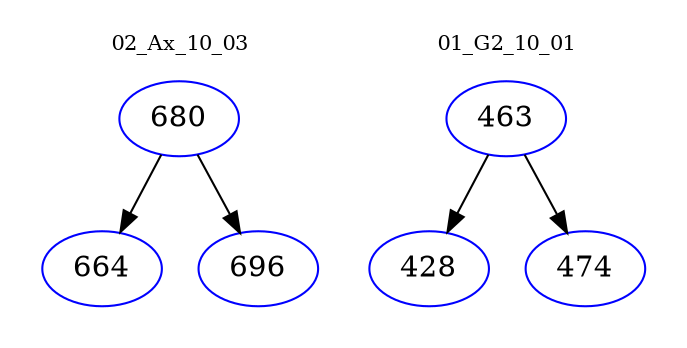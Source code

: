 digraph{
subgraph cluster_0 {
color = white
label = "02_Ax_10_03";
fontsize=10;
T0_680 [label="680", color="blue"]
T0_680 -> T0_664 [color="black"]
T0_664 [label="664", color="blue"]
T0_680 -> T0_696 [color="black"]
T0_696 [label="696", color="blue"]
}
subgraph cluster_1 {
color = white
label = "01_G2_10_01";
fontsize=10;
T1_463 [label="463", color="blue"]
T1_463 -> T1_428 [color="black"]
T1_428 [label="428", color="blue"]
T1_463 -> T1_474 [color="black"]
T1_474 [label="474", color="blue"]
}
}
